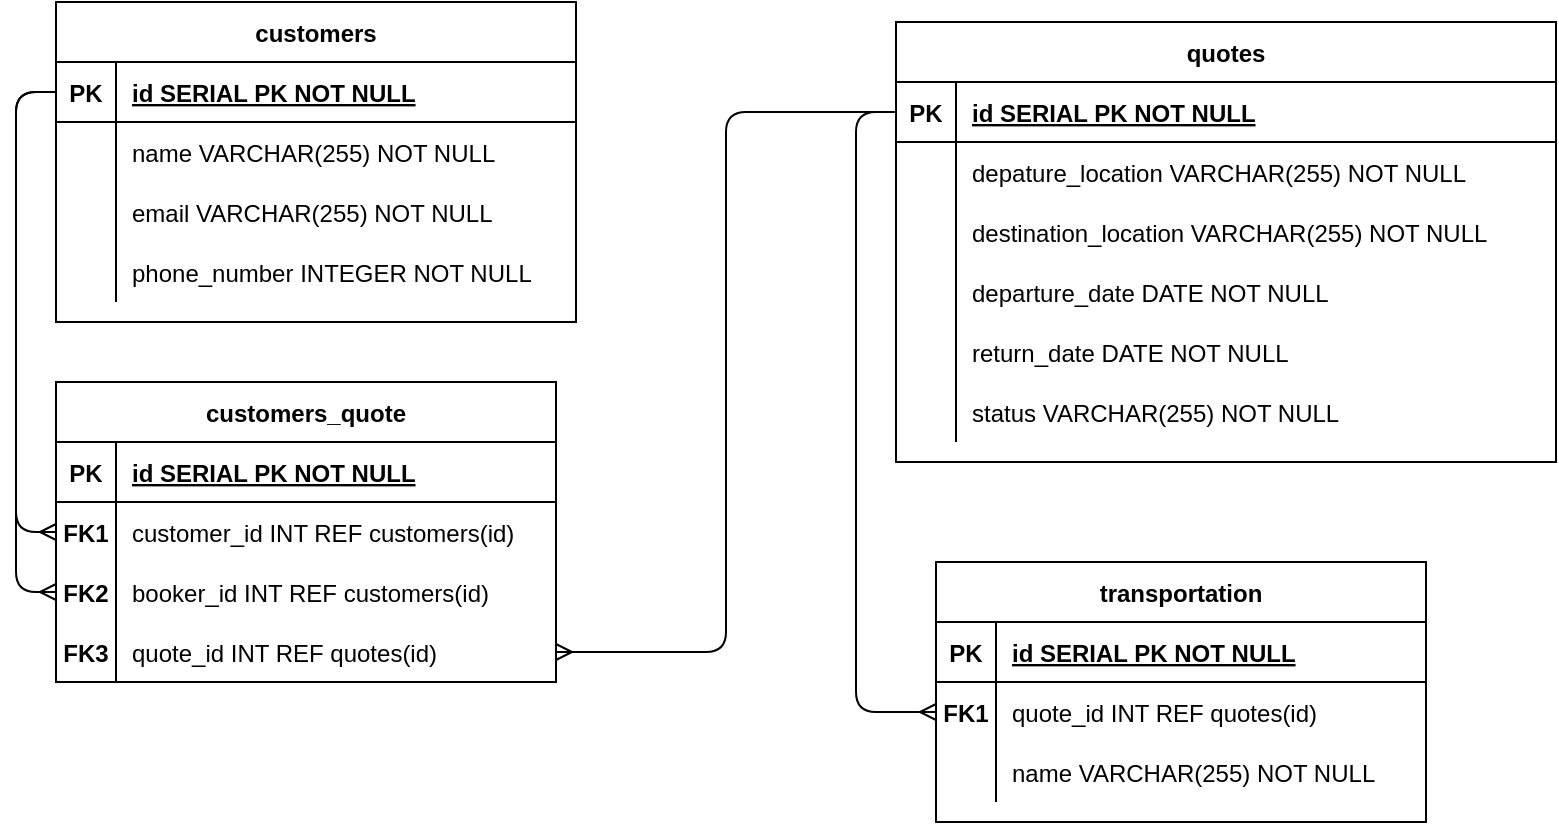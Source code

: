 <mxfile version="13.7.7" type="device"><diagram id="R2lEEEUBdFMjLlhIrx00" name="Page-1"><mxGraphModel dx="1236" dy="641" grid="1" gridSize="10" guides="1" tooltips="1" connect="1" arrows="1" fold="1" page="1" pageScale="1" pageWidth="850" pageHeight="1100" math="0" shadow="0" extFonts="Permanent Marker^https://fonts.googleapis.com/css?family=Permanent+Marker"><root><mxCell id="0"/><mxCell id="1" parent="0"/><mxCell id="6k2O8GrxJ9mHU08vdVP0-50" style="edgeStyle=orthogonalEdgeStyle;rounded=1;orthogonalLoop=1;jettySize=auto;html=1;entryX=0;entryY=0.5;entryDx=0;entryDy=0;endArrow=ERmany;endFill=0;" edge="1" parent="1" source="C-vyLk0tnHw3VtMMgP7b-3" target="6k2O8GrxJ9mHU08vdVP0-38"><mxGeometry relative="1" as="geometry"/></mxCell><mxCell id="C-vyLk0tnHw3VtMMgP7b-2" value="quotes" style="shape=table;startSize=30;container=1;collapsible=1;childLayout=tableLayout;fixedRows=1;rowLines=0;fontStyle=1;align=center;resizeLast=1;" parent="1" vertex="1"><mxGeometry x="470" y="90" width="330" height="220" as="geometry"/></mxCell><mxCell id="C-vyLk0tnHw3VtMMgP7b-3" value="" style="shape=partialRectangle;collapsible=0;dropTarget=0;pointerEvents=0;fillColor=none;points=[[0,0.5],[1,0.5]];portConstraint=eastwest;top=0;left=0;right=0;bottom=1;" parent="C-vyLk0tnHw3VtMMgP7b-2" vertex="1"><mxGeometry y="30" width="330" height="30" as="geometry"/></mxCell><mxCell id="C-vyLk0tnHw3VtMMgP7b-4" value="PK" style="shape=partialRectangle;overflow=hidden;connectable=0;fillColor=none;top=0;left=0;bottom=0;right=0;fontStyle=1;" parent="C-vyLk0tnHw3VtMMgP7b-3" vertex="1"><mxGeometry width="30" height="30" as="geometry"/></mxCell><mxCell id="C-vyLk0tnHw3VtMMgP7b-5" value="id SERIAL PK NOT NULL " style="shape=partialRectangle;overflow=hidden;connectable=0;fillColor=none;top=0;left=0;bottom=0;right=0;align=left;spacingLeft=6;fontStyle=5;" parent="C-vyLk0tnHw3VtMMgP7b-3" vertex="1"><mxGeometry x="30" width="300" height="30" as="geometry"/></mxCell><mxCell id="C-vyLk0tnHw3VtMMgP7b-9" value="" style="shape=partialRectangle;collapsible=0;dropTarget=0;pointerEvents=0;fillColor=none;points=[[0,0.5],[1,0.5]];portConstraint=eastwest;top=0;left=0;right=0;bottom=0;" parent="C-vyLk0tnHw3VtMMgP7b-2" vertex="1"><mxGeometry y="60" width="330" height="30" as="geometry"/></mxCell><mxCell id="C-vyLk0tnHw3VtMMgP7b-10" value="" style="shape=partialRectangle;overflow=hidden;connectable=0;fillColor=none;top=0;left=0;bottom=0;right=0;" parent="C-vyLk0tnHw3VtMMgP7b-9" vertex="1"><mxGeometry width="30" height="30" as="geometry"/></mxCell><mxCell id="C-vyLk0tnHw3VtMMgP7b-11" value="depature_location VARCHAR(255) NOT NULL" style="shape=partialRectangle;overflow=hidden;connectable=0;fillColor=none;top=0;left=0;bottom=0;right=0;align=left;spacingLeft=6;" parent="C-vyLk0tnHw3VtMMgP7b-9" vertex="1"><mxGeometry x="30" width="300" height="30" as="geometry"/></mxCell><mxCell id="6k2O8GrxJ9mHU08vdVP0-16" value="" style="shape=partialRectangle;collapsible=0;dropTarget=0;pointerEvents=0;fillColor=none;points=[[0,0.5],[1,0.5]];portConstraint=eastwest;top=0;left=0;right=0;bottom=0;" vertex="1" parent="C-vyLk0tnHw3VtMMgP7b-2"><mxGeometry y="90" width="330" height="30" as="geometry"/></mxCell><mxCell id="6k2O8GrxJ9mHU08vdVP0-17" value="" style="shape=partialRectangle;overflow=hidden;connectable=0;fillColor=none;top=0;left=0;bottom=0;right=0;" vertex="1" parent="6k2O8GrxJ9mHU08vdVP0-16"><mxGeometry width="30" height="30" as="geometry"/></mxCell><mxCell id="6k2O8GrxJ9mHU08vdVP0-18" value="destination_location VARCHAR(255) NOT NULL" style="shape=partialRectangle;overflow=hidden;connectable=0;fillColor=none;top=0;left=0;bottom=0;right=0;align=left;spacingLeft=6;" vertex="1" parent="6k2O8GrxJ9mHU08vdVP0-16"><mxGeometry x="30" width="300" height="30" as="geometry"/></mxCell><mxCell id="6k2O8GrxJ9mHU08vdVP0-19" value="" style="shape=partialRectangle;collapsible=0;dropTarget=0;pointerEvents=0;fillColor=none;points=[[0,0.5],[1,0.5]];portConstraint=eastwest;top=0;left=0;right=0;bottom=0;" vertex="1" parent="C-vyLk0tnHw3VtMMgP7b-2"><mxGeometry y="120" width="330" height="30" as="geometry"/></mxCell><mxCell id="6k2O8GrxJ9mHU08vdVP0-20" value="" style="shape=partialRectangle;overflow=hidden;connectable=0;fillColor=none;top=0;left=0;bottom=0;right=0;" vertex="1" parent="6k2O8GrxJ9mHU08vdVP0-19"><mxGeometry width="30" height="30" as="geometry"/></mxCell><mxCell id="6k2O8GrxJ9mHU08vdVP0-21" value="departure_date DATE NOT NULL" style="shape=partialRectangle;overflow=hidden;connectable=0;fillColor=none;top=0;left=0;bottom=0;right=0;align=left;spacingLeft=6;" vertex="1" parent="6k2O8GrxJ9mHU08vdVP0-19"><mxGeometry x="30" width="300" height="30" as="geometry"/></mxCell><mxCell id="6k2O8GrxJ9mHU08vdVP0-22" value="" style="shape=partialRectangle;collapsible=0;dropTarget=0;pointerEvents=0;fillColor=none;points=[[0,0.5],[1,0.5]];portConstraint=eastwest;top=0;left=0;right=0;bottom=0;" vertex="1" parent="C-vyLk0tnHw3VtMMgP7b-2"><mxGeometry y="150" width="330" height="30" as="geometry"/></mxCell><mxCell id="6k2O8GrxJ9mHU08vdVP0-23" value="" style="shape=partialRectangle;overflow=hidden;connectable=0;fillColor=none;top=0;left=0;bottom=0;right=0;" vertex="1" parent="6k2O8GrxJ9mHU08vdVP0-22"><mxGeometry width="30" height="30" as="geometry"/></mxCell><mxCell id="6k2O8GrxJ9mHU08vdVP0-24" value="return_date DATE NOT NULL" style="shape=partialRectangle;overflow=hidden;connectable=0;fillColor=none;top=0;left=0;bottom=0;right=0;align=left;spacingLeft=6;" vertex="1" parent="6k2O8GrxJ9mHU08vdVP0-22"><mxGeometry x="30" width="300" height="30" as="geometry"/></mxCell><mxCell id="6k2O8GrxJ9mHU08vdVP0-25" value="" style="shape=partialRectangle;collapsible=0;dropTarget=0;pointerEvents=0;fillColor=none;points=[[0,0.5],[1,0.5]];portConstraint=eastwest;top=0;left=0;right=0;bottom=0;" vertex="1" parent="C-vyLk0tnHw3VtMMgP7b-2"><mxGeometry y="180" width="330" height="30" as="geometry"/></mxCell><mxCell id="6k2O8GrxJ9mHU08vdVP0-26" value="" style="shape=partialRectangle;overflow=hidden;connectable=0;fillColor=none;top=0;left=0;bottom=0;right=0;" vertex="1" parent="6k2O8GrxJ9mHU08vdVP0-25"><mxGeometry width="30" height="30" as="geometry"/></mxCell><mxCell id="6k2O8GrxJ9mHU08vdVP0-27" value="status VARCHAR(255) NOT NULL" style="shape=partialRectangle;overflow=hidden;connectable=0;fillColor=none;top=0;left=0;bottom=0;right=0;align=left;spacingLeft=6;" vertex="1" parent="6k2O8GrxJ9mHU08vdVP0-25"><mxGeometry x="30" width="300" height="30" as="geometry"/></mxCell><mxCell id="6k2O8GrxJ9mHU08vdVP0-34" value="transportation" style="shape=table;startSize=30;container=1;collapsible=1;childLayout=tableLayout;fixedRows=1;rowLines=0;fontStyle=1;align=center;resizeLast=1;" vertex="1" parent="1"><mxGeometry x="490" y="360" width="245" height="130" as="geometry"/></mxCell><mxCell id="6k2O8GrxJ9mHU08vdVP0-35" value="" style="shape=partialRectangle;collapsible=0;dropTarget=0;pointerEvents=0;fillColor=none;top=0;left=0;bottom=1;right=0;points=[[0,0.5],[1,0.5]];portConstraint=eastwest;" vertex="1" parent="6k2O8GrxJ9mHU08vdVP0-34"><mxGeometry y="30" width="245" height="30" as="geometry"/></mxCell><mxCell id="6k2O8GrxJ9mHU08vdVP0-36" value="PK" style="shape=partialRectangle;connectable=0;fillColor=none;top=0;left=0;bottom=0;right=0;fontStyle=1;overflow=hidden;" vertex="1" parent="6k2O8GrxJ9mHU08vdVP0-35"><mxGeometry width="30" height="30" as="geometry"/></mxCell><mxCell id="6k2O8GrxJ9mHU08vdVP0-37" value="id SERIAL PK NOT NULL" style="shape=partialRectangle;connectable=0;fillColor=none;top=0;left=0;bottom=0;right=0;align=left;spacingLeft=6;fontStyle=5;overflow=hidden;" vertex="1" parent="6k2O8GrxJ9mHU08vdVP0-35"><mxGeometry x="30" width="215" height="30" as="geometry"/></mxCell><mxCell id="6k2O8GrxJ9mHU08vdVP0-38" value="" style="shape=partialRectangle;collapsible=0;dropTarget=0;pointerEvents=0;fillColor=none;top=0;left=0;bottom=0;right=0;points=[[0,0.5],[1,0.5]];portConstraint=eastwest;" vertex="1" parent="6k2O8GrxJ9mHU08vdVP0-34"><mxGeometry y="60" width="245" height="30" as="geometry"/></mxCell><mxCell id="6k2O8GrxJ9mHU08vdVP0-39" value="FK1" style="shape=partialRectangle;connectable=0;fillColor=none;top=0;left=0;bottom=0;right=0;editable=1;overflow=hidden;fontStyle=1" vertex="1" parent="6k2O8GrxJ9mHU08vdVP0-38"><mxGeometry width="30" height="30" as="geometry"/></mxCell><mxCell id="6k2O8GrxJ9mHU08vdVP0-40" value="quote_id INT REF quotes(id)" style="shape=partialRectangle;connectable=0;fillColor=none;top=0;left=0;bottom=0;right=0;align=left;spacingLeft=6;overflow=hidden;" vertex="1" parent="6k2O8GrxJ9mHU08vdVP0-38"><mxGeometry x="30" width="215" height="30" as="geometry"/></mxCell><mxCell id="6k2O8GrxJ9mHU08vdVP0-47" value="" style="shape=partialRectangle;collapsible=0;dropTarget=0;pointerEvents=0;fillColor=none;top=0;left=0;bottom=0;right=0;points=[[0,0.5],[1,0.5]];portConstraint=eastwest;" vertex="1" parent="6k2O8GrxJ9mHU08vdVP0-34"><mxGeometry y="90" width="245" height="30" as="geometry"/></mxCell><mxCell id="6k2O8GrxJ9mHU08vdVP0-48" value="" style="shape=partialRectangle;connectable=0;fillColor=none;top=0;left=0;bottom=0;right=0;editable=1;overflow=hidden;" vertex="1" parent="6k2O8GrxJ9mHU08vdVP0-47"><mxGeometry width="30" height="30" as="geometry"/></mxCell><mxCell id="6k2O8GrxJ9mHU08vdVP0-49" value="name VARCHAR(255) NOT NULL" style="shape=partialRectangle;connectable=0;fillColor=none;top=0;left=0;bottom=0;right=0;align=left;spacingLeft=6;overflow=hidden;" vertex="1" parent="6k2O8GrxJ9mHU08vdVP0-47"><mxGeometry x="30" width="215" height="30" as="geometry"/></mxCell><mxCell id="C-vyLk0tnHw3VtMMgP7b-23" value="customers" style="shape=table;startSize=30;container=1;collapsible=1;childLayout=tableLayout;fixedRows=1;rowLines=0;fontStyle=1;align=center;resizeLast=1;" parent="1" vertex="1"><mxGeometry x="50" y="80" width="260" height="160" as="geometry"/></mxCell><mxCell id="C-vyLk0tnHw3VtMMgP7b-24" value="" style="shape=partialRectangle;collapsible=0;dropTarget=0;pointerEvents=0;fillColor=none;points=[[0,0.5],[1,0.5]];portConstraint=eastwest;top=0;left=0;right=0;bottom=1;" parent="C-vyLk0tnHw3VtMMgP7b-23" vertex="1"><mxGeometry y="30" width="260" height="30" as="geometry"/></mxCell><mxCell id="C-vyLk0tnHw3VtMMgP7b-25" value="PK" style="shape=partialRectangle;overflow=hidden;connectable=0;fillColor=none;top=0;left=0;bottom=0;right=0;fontStyle=1;" parent="C-vyLk0tnHw3VtMMgP7b-24" vertex="1"><mxGeometry width="30" height="30" as="geometry"/></mxCell><mxCell id="C-vyLk0tnHw3VtMMgP7b-26" value="id SERIAL PK NOT NULL" style="shape=partialRectangle;overflow=hidden;connectable=0;fillColor=none;top=0;left=0;bottom=0;right=0;align=left;spacingLeft=6;fontStyle=5;" parent="C-vyLk0tnHw3VtMMgP7b-24" vertex="1"><mxGeometry x="30" width="230" height="30" as="geometry"/></mxCell><mxCell id="C-vyLk0tnHw3VtMMgP7b-27" value="" style="shape=partialRectangle;collapsible=0;dropTarget=0;pointerEvents=0;fillColor=none;points=[[0,0.5],[1,0.5]];portConstraint=eastwest;top=0;left=0;right=0;bottom=0;" parent="C-vyLk0tnHw3VtMMgP7b-23" vertex="1"><mxGeometry y="60" width="260" height="30" as="geometry"/></mxCell><mxCell id="C-vyLk0tnHw3VtMMgP7b-28" value="" style="shape=partialRectangle;overflow=hidden;connectable=0;fillColor=none;top=0;left=0;bottom=0;right=0;" parent="C-vyLk0tnHw3VtMMgP7b-27" vertex="1"><mxGeometry width="30" height="30" as="geometry"/></mxCell><mxCell id="C-vyLk0tnHw3VtMMgP7b-29" value="name VARCHAR(255) NOT NULL" style="shape=partialRectangle;overflow=hidden;connectable=0;fillColor=none;top=0;left=0;bottom=0;right=0;align=left;spacingLeft=6;" parent="C-vyLk0tnHw3VtMMgP7b-27" vertex="1"><mxGeometry x="30" width="230" height="30" as="geometry"/></mxCell><mxCell id="6k2O8GrxJ9mHU08vdVP0-1" value="" style="shape=partialRectangle;collapsible=0;dropTarget=0;pointerEvents=0;fillColor=none;points=[[0,0.5],[1,0.5]];portConstraint=eastwest;top=0;left=0;right=0;bottom=0;" vertex="1" parent="C-vyLk0tnHw3VtMMgP7b-23"><mxGeometry y="90" width="260" height="30" as="geometry"/></mxCell><mxCell id="6k2O8GrxJ9mHU08vdVP0-2" value="" style="shape=partialRectangle;overflow=hidden;connectable=0;fillColor=none;top=0;left=0;bottom=0;right=0;" vertex="1" parent="6k2O8GrxJ9mHU08vdVP0-1"><mxGeometry width="30" height="30" as="geometry"/></mxCell><mxCell id="6k2O8GrxJ9mHU08vdVP0-3" value="email VARCHAR(255) NOT NULL" style="shape=partialRectangle;overflow=hidden;connectable=0;fillColor=none;top=0;left=0;bottom=0;right=0;align=left;spacingLeft=6;" vertex="1" parent="6k2O8GrxJ9mHU08vdVP0-1"><mxGeometry x="30" width="230" height="30" as="geometry"/></mxCell><mxCell id="6k2O8GrxJ9mHU08vdVP0-73" value="" style="shape=partialRectangle;collapsible=0;dropTarget=0;pointerEvents=0;fillColor=none;points=[[0,0.5],[1,0.5]];portConstraint=eastwest;top=0;left=0;right=0;bottom=0;" vertex="1" parent="C-vyLk0tnHw3VtMMgP7b-23"><mxGeometry y="120" width="260" height="30" as="geometry"/></mxCell><mxCell id="6k2O8GrxJ9mHU08vdVP0-74" value="" style="shape=partialRectangle;overflow=hidden;connectable=0;fillColor=none;top=0;left=0;bottom=0;right=0;" vertex="1" parent="6k2O8GrxJ9mHU08vdVP0-73"><mxGeometry width="30" height="30" as="geometry"/></mxCell><mxCell id="6k2O8GrxJ9mHU08vdVP0-75" value="phone_number INTEGER NOT NULL" style="shape=partialRectangle;overflow=hidden;connectable=0;fillColor=none;top=0;left=0;bottom=0;right=0;align=left;spacingLeft=6;" vertex="1" parent="6k2O8GrxJ9mHU08vdVP0-73"><mxGeometry x="30" width="230" height="30" as="geometry"/></mxCell><mxCell id="6k2O8GrxJ9mHU08vdVP0-52" value="customers_quote" style="shape=table;startSize=30;container=1;collapsible=1;childLayout=tableLayout;fixedRows=1;rowLines=0;fontStyle=1;align=center;resizeLast=1;" vertex="1" parent="1"><mxGeometry x="50" y="270" width="250" height="150" as="geometry"/></mxCell><mxCell id="6k2O8GrxJ9mHU08vdVP0-53" value="" style="shape=partialRectangle;collapsible=0;dropTarget=0;pointerEvents=0;fillColor=none;top=0;left=0;bottom=1;right=0;points=[[0,0.5],[1,0.5]];portConstraint=eastwest;" vertex="1" parent="6k2O8GrxJ9mHU08vdVP0-52"><mxGeometry y="30" width="250" height="30" as="geometry"/></mxCell><mxCell id="6k2O8GrxJ9mHU08vdVP0-54" value="PK" style="shape=partialRectangle;connectable=0;fillColor=none;top=0;left=0;bottom=0;right=0;fontStyle=1;overflow=hidden;" vertex="1" parent="6k2O8GrxJ9mHU08vdVP0-53"><mxGeometry width="30" height="30" as="geometry"/></mxCell><mxCell id="6k2O8GrxJ9mHU08vdVP0-55" value="id SERIAL PK NOT NULL" style="shape=partialRectangle;connectable=0;fillColor=none;top=0;left=0;bottom=0;right=0;align=left;spacingLeft=6;fontStyle=5;overflow=hidden;" vertex="1" parent="6k2O8GrxJ9mHU08vdVP0-53"><mxGeometry x="30" width="220" height="30" as="geometry"/></mxCell><mxCell id="6k2O8GrxJ9mHU08vdVP0-56" value="" style="shape=partialRectangle;collapsible=0;dropTarget=0;pointerEvents=0;fillColor=none;top=0;left=0;bottom=0;right=0;points=[[0,0.5],[1,0.5]];portConstraint=eastwest;" vertex="1" parent="6k2O8GrxJ9mHU08vdVP0-52"><mxGeometry y="60" width="250" height="30" as="geometry"/></mxCell><mxCell id="6k2O8GrxJ9mHU08vdVP0-57" value="FK1" style="shape=partialRectangle;connectable=0;fillColor=none;top=0;left=0;bottom=0;right=0;editable=1;overflow=hidden;fontStyle=1" vertex="1" parent="6k2O8GrxJ9mHU08vdVP0-56"><mxGeometry width="30" height="30" as="geometry"/></mxCell><mxCell id="6k2O8GrxJ9mHU08vdVP0-58" value="customer_id INT REF customers(id)" style="shape=partialRectangle;connectable=0;fillColor=none;top=0;left=0;bottom=0;right=0;align=left;spacingLeft=6;overflow=hidden;" vertex="1" parent="6k2O8GrxJ9mHU08vdVP0-56"><mxGeometry x="30" width="220" height="30" as="geometry"/></mxCell><mxCell id="6k2O8GrxJ9mHU08vdVP0-78" value="" style="shape=partialRectangle;collapsible=0;dropTarget=0;pointerEvents=0;fillColor=none;top=0;left=0;bottom=0;right=0;points=[[0,0.5],[1,0.5]];portConstraint=eastwest;" vertex="1" parent="6k2O8GrxJ9mHU08vdVP0-52"><mxGeometry y="90" width="250" height="30" as="geometry"/></mxCell><mxCell id="6k2O8GrxJ9mHU08vdVP0-79" value="FK2" style="shape=partialRectangle;connectable=0;fillColor=none;top=0;left=0;bottom=0;right=0;editable=1;overflow=hidden;fontStyle=1" vertex="1" parent="6k2O8GrxJ9mHU08vdVP0-78"><mxGeometry width="30" height="30" as="geometry"/></mxCell><mxCell id="6k2O8GrxJ9mHU08vdVP0-80" value="booker_id INT REF customers(id)" style="shape=partialRectangle;connectable=0;fillColor=none;top=0;left=0;bottom=0;right=0;align=left;spacingLeft=6;overflow=hidden;" vertex="1" parent="6k2O8GrxJ9mHU08vdVP0-78"><mxGeometry x="30" width="220" height="30" as="geometry"/></mxCell><mxCell id="6k2O8GrxJ9mHU08vdVP0-59" value="" style="shape=partialRectangle;collapsible=0;dropTarget=0;pointerEvents=0;fillColor=none;top=0;left=0;bottom=0;right=0;points=[[0,0.5],[1,0.5]];portConstraint=eastwest;" vertex="1" parent="6k2O8GrxJ9mHU08vdVP0-52"><mxGeometry y="120" width="250" height="30" as="geometry"/></mxCell><mxCell id="6k2O8GrxJ9mHU08vdVP0-60" value="FK3" style="shape=partialRectangle;connectable=0;fillColor=none;top=0;left=0;bottom=0;right=0;editable=1;overflow=hidden;fontStyle=1" vertex="1" parent="6k2O8GrxJ9mHU08vdVP0-59"><mxGeometry width="30" height="30" as="geometry"/></mxCell><mxCell id="6k2O8GrxJ9mHU08vdVP0-61" value="quote_id INT REF quotes(id)" style="shape=partialRectangle;connectable=0;fillColor=none;top=0;left=0;bottom=0;right=0;align=left;spacingLeft=6;overflow=hidden;" vertex="1" parent="6k2O8GrxJ9mHU08vdVP0-59"><mxGeometry x="30" width="220" height="30" as="geometry"/></mxCell><mxCell id="6k2O8GrxJ9mHU08vdVP0-76" style="edgeStyle=orthogonalEdgeStyle;rounded=1;orthogonalLoop=1;jettySize=auto;html=1;endArrow=ERmany;endFill=0;" edge="1" parent="1" source="C-vyLk0tnHw3VtMMgP7b-3" target="6k2O8GrxJ9mHU08vdVP0-59"><mxGeometry relative="1" as="geometry"/></mxCell><mxCell id="6k2O8GrxJ9mHU08vdVP0-77" style="edgeStyle=orthogonalEdgeStyle;rounded=1;orthogonalLoop=1;jettySize=auto;html=1;entryX=0;entryY=0.5;entryDx=0;entryDy=0;endArrow=ERmany;endFill=0;" edge="1" parent="1" source="C-vyLk0tnHw3VtMMgP7b-24" target="6k2O8GrxJ9mHU08vdVP0-56"><mxGeometry relative="1" as="geometry"/></mxCell><mxCell id="6k2O8GrxJ9mHU08vdVP0-81" style="edgeStyle=orthogonalEdgeStyle;rounded=1;orthogonalLoop=1;jettySize=auto;html=1;entryX=0;entryY=0.5;entryDx=0;entryDy=0;endArrow=ERmany;endFill=0;" edge="1" parent="1" source="C-vyLk0tnHw3VtMMgP7b-24" target="6k2O8GrxJ9mHU08vdVP0-78"><mxGeometry relative="1" as="geometry"/></mxCell></root></mxGraphModel></diagram></mxfile>